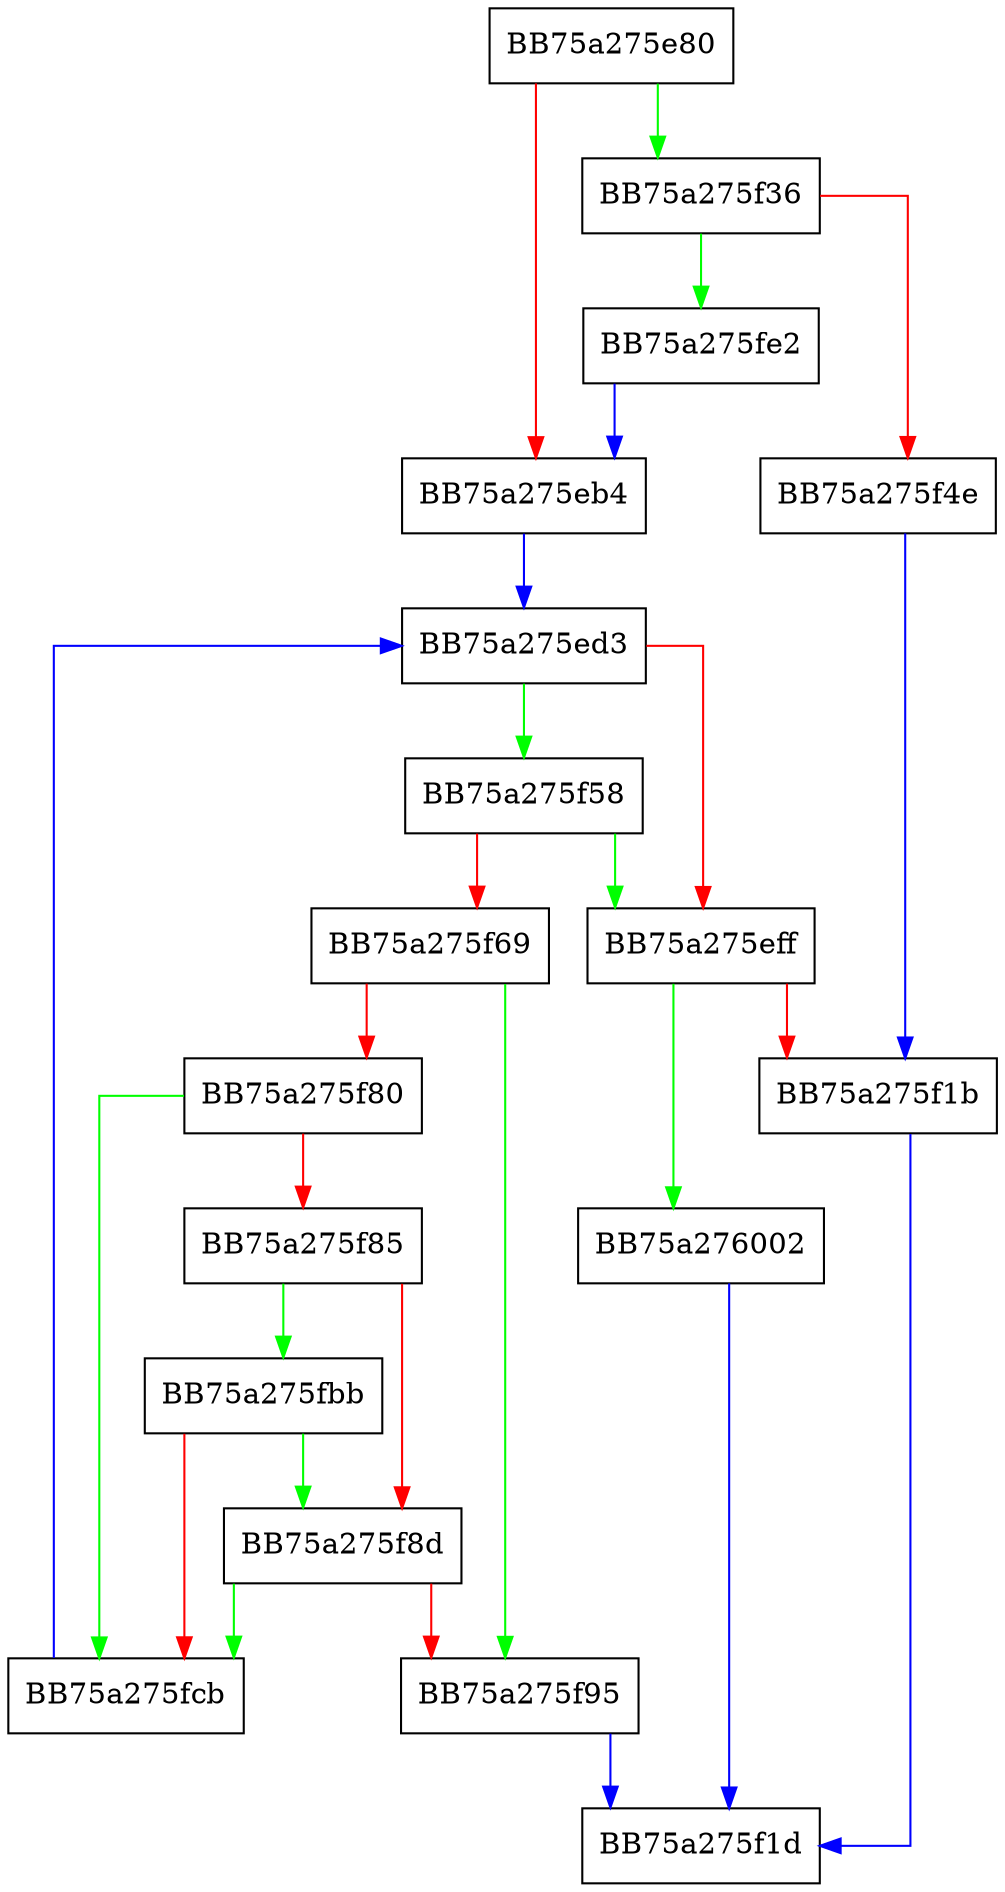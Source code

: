 digraph winRead {
  node [shape="box"];
  graph [splines=ortho];
  BB75a275e80 -> BB75a275f36 [color="green"];
  BB75a275e80 -> BB75a275eb4 [color="red"];
  BB75a275eb4 -> BB75a275ed3 [color="blue"];
  BB75a275ed3 -> BB75a275f58 [color="green"];
  BB75a275ed3 -> BB75a275eff [color="red"];
  BB75a275eff -> BB75a276002 [color="green"];
  BB75a275eff -> BB75a275f1b [color="red"];
  BB75a275f1b -> BB75a275f1d [color="blue"];
  BB75a275f36 -> BB75a275fe2 [color="green"];
  BB75a275f36 -> BB75a275f4e [color="red"];
  BB75a275f4e -> BB75a275f1b [color="blue"];
  BB75a275f58 -> BB75a275eff [color="green"];
  BB75a275f58 -> BB75a275f69 [color="red"];
  BB75a275f69 -> BB75a275f95 [color="green"];
  BB75a275f69 -> BB75a275f80 [color="red"];
  BB75a275f80 -> BB75a275fcb [color="green"];
  BB75a275f80 -> BB75a275f85 [color="red"];
  BB75a275f85 -> BB75a275fbb [color="green"];
  BB75a275f85 -> BB75a275f8d [color="red"];
  BB75a275f8d -> BB75a275fcb [color="green"];
  BB75a275f8d -> BB75a275f95 [color="red"];
  BB75a275f95 -> BB75a275f1d [color="blue"];
  BB75a275fbb -> BB75a275f8d [color="green"];
  BB75a275fbb -> BB75a275fcb [color="red"];
  BB75a275fcb -> BB75a275ed3 [color="blue"];
  BB75a275fe2 -> BB75a275eb4 [color="blue"];
  BB75a276002 -> BB75a275f1d [color="blue"];
}